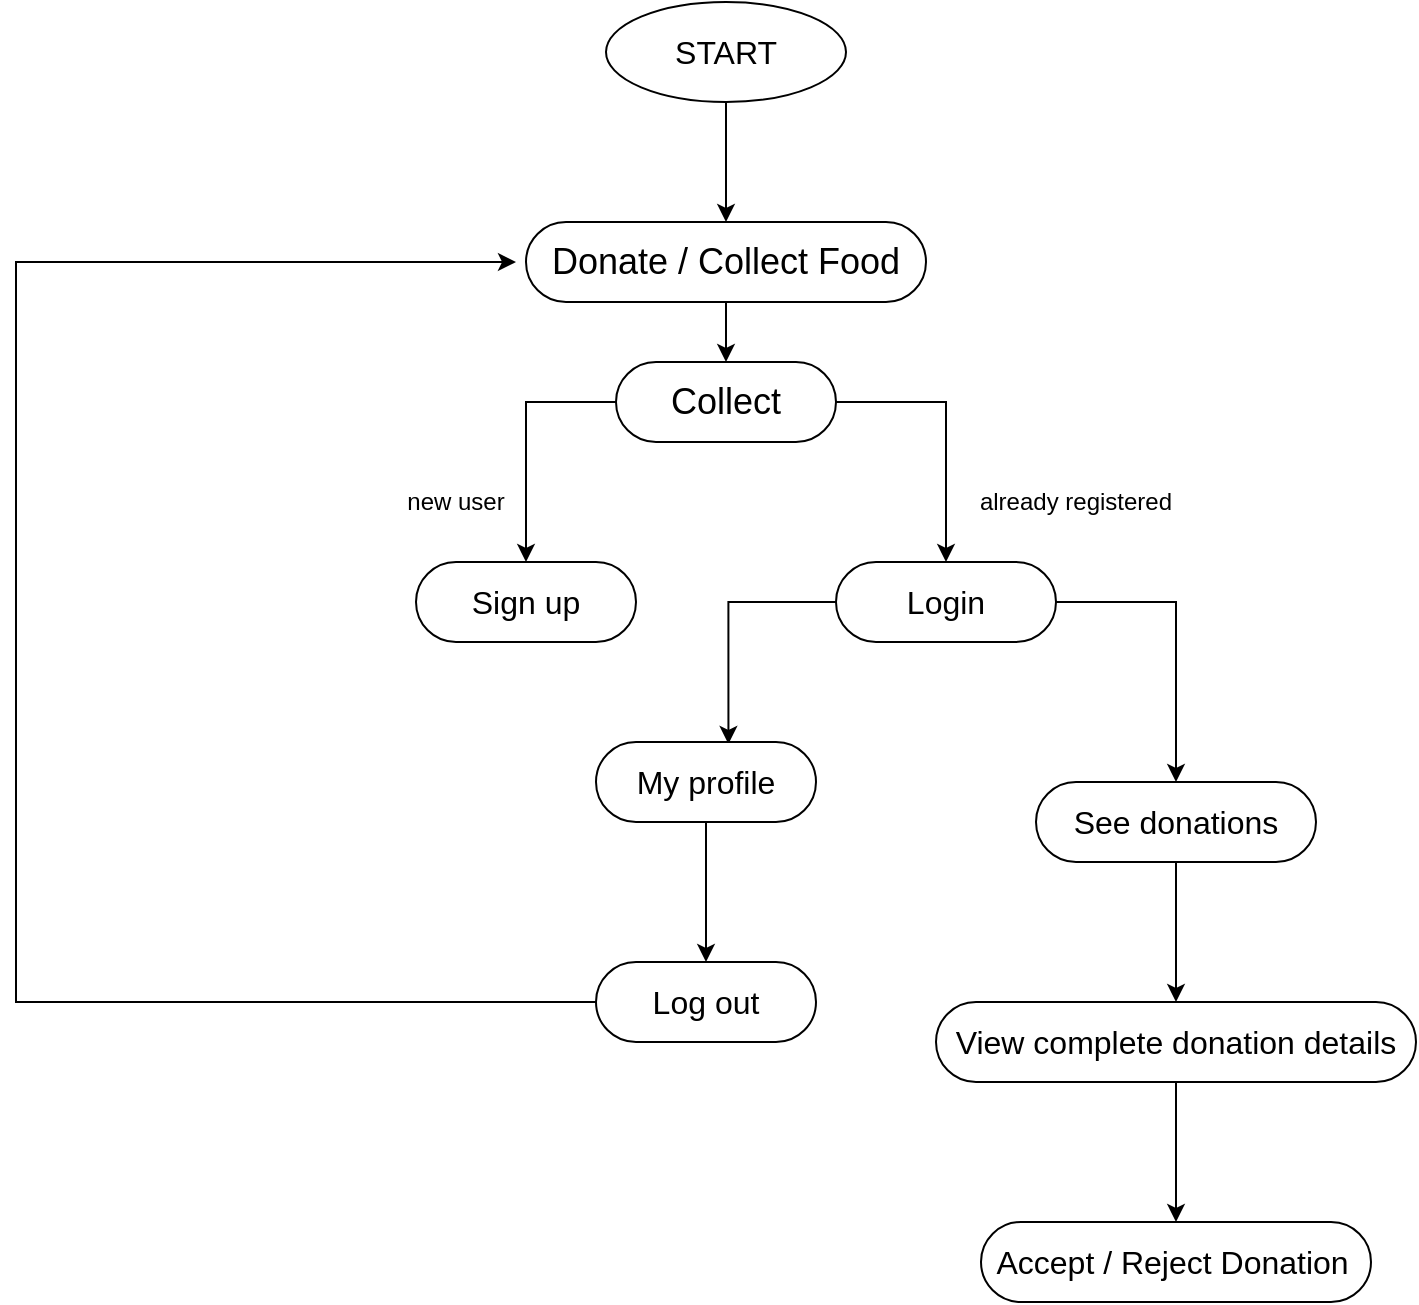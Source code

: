 <mxfile version="13.0.9" type="device"><diagram id="B4zFyGA_LAeFho5xhtVP" name="Page-1"><mxGraphModel dx="1221" dy="1851" grid="1" gridSize="10" guides="1" tooltips="1" connect="1" arrows="1" fold="1" page="1" pageScale="1" pageWidth="827" pageHeight="1169" math="0" shadow="0"><root><mxCell id="0"/><mxCell id="1" parent="0"/><mxCell id="cSUHggOhfSA0R7x_DYd--5" style="edgeStyle=orthogonalEdgeStyle;rounded=0;orthogonalLoop=1;jettySize=auto;html=1;" edge="1" parent="1" source="cSUHggOhfSA0R7x_DYd--1" target="cSUHggOhfSA0R7x_DYd--4"><mxGeometry relative="1" as="geometry"/></mxCell><mxCell id="cSUHggOhfSA0R7x_DYd--1" value="&lt;font style=&quot;font-size: 18px&quot;&gt;Donate / Collect Food&lt;/font&gt;" style="rounded=1;whiteSpace=wrap;html=1;arcSize=50;" vertex="1" parent="1"><mxGeometry x="315" y="-50" width="200" height="40" as="geometry"/></mxCell><mxCell id="cSUHggOhfSA0R7x_DYd--3" style="edgeStyle=orthogonalEdgeStyle;rounded=0;orthogonalLoop=1;jettySize=auto;html=1;entryX=0.5;entryY=0;entryDx=0;entryDy=0;" edge="1" parent="1" source="cSUHggOhfSA0R7x_DYd--2" target="cSUHggOhfSA0R7x_DYd--1"><mxGeometry relative="1" as="geometry"/></mxCell><mxCell id="cSUHggOhfSA0R7x_DYd--2" value="&lt;font style=&quot;font-size: 16px&quot;&gt;START&lt;/font&gt;" style="ellipse;whiteSpace=wrap;html=1;" vertex="1" parent="1"><mxGeometry x="355" y="-160" width="120" height="50" as="geometry"/></mxCell><mxCell id="cSUHggOhfSA0R7x_DYd--11" style="edgeStyle=orthogonalEdgeStyle;rounded=0;orthogonalLoop=1;jettySize=auto;html=1;" edge="1" parent="1" source="cSUHggOhfSA0R7x_DYd--4" target="cSUHggOhfSA0R7x_DYd--6"><mxGeometry relative="1" as="geometry"><Array as="points"><mxPoint x="315" y="40"/></Array></mxGeometry></mxCell><mxCell id="cSUHggOhfSA0R7x_DYd--12" style="edgeStyle=orthogonalEdgeStyle;rounded=0;orthogonalLoop=1;jettySize=auto;html=1;" edge="1" parent="1" source="cSUHggOhfSA0R7x_DYd--4" target="cSUHggOhfSA0R7x_DYd--7"><mxGeometry relative="1" as="geometry"><Array as="points"><mxPoint x="525" y="40"/></Array></mxGeometry></mxCell><mxCell id="cSUHggOhfSA0R7x_DYd--4" value="&lt;span style=&quot;font-size: 18px&quot;&gt;Collect&lt;/span&gt;" style="rounded=1;whiteSpace=wrap;html=1;arcSize=50;" vertex="1" parent="1"><mxGeometry x="360" y="20" width="110" height="40" as="geometry"/></mxCell><mxCell id="cSUHggOhfSA0R7x_DYd--6" value="&lt;span style=&quot;font-size: 16px&quot;&gt;Sign up&lt;/span&gt;" style="rounded=1;whiteSpace=wrap;html=1;arcSize=50;" vertex="1" parent="1"><mxGeometry x="260" y="120" width="110" height="40" as="geometry"/></mxCell><mxCell id="cSUHggOhfSA0R7x_DYd--13" style="edgeStyle=orthogonalEdgeStyle;rounded=0;orthogonalLoop=1;jettySize=auto;html=1;entryX=0.602;entryY=0.025;entryDx=0;entryDy=0;entryPerimeter=0;" edge="1" parent="1" source="cSUHggOhfSA0R7x_DYd--7" target="cSUHggOhfSA0R7x_DYd--10"><mxGeometry relative="1" as="geometry"/></mxCell><mxCell id="cSUHggOhfSA0R7x_DYd--18" style="edgeStyle=orthogonalEdgeStyle;rounded=0;orthogonalLoop=1;jettySize=auto;html=1;entryX=0.5;entryY=0;entryDx=0;entryDy=0;" edge="1" parent="1" source="cSUHggOhfSA0R7x_DYd--7" target="cSUHggOhfSA0R7x_DYd--17"><mxGeometry relative="1" as="geometry"><Array as="points"><mxPoint x="640" y="140"/><mxPoint x="640" y="210"/></Array></mxGeometry></mxCell><mxCell id="cSUHggOhfSA0R7x_DYd--7" value="&lt;font style=&quot;font-size: 16px&quot;&gt;Login&lt;/font&gt;" style="rounded=1;whiteSpace=wrap;html=1;arcSize=50;" vertex="1" parent="1"><mxGeometry x="470" y="120" width="110" height="40" as="geometry"/></mxCell><mxCell id="cSUHggOhfSA0R7x_DYd--8" value="new user" style="text;html=1;strokeColor=none;fillColor=none;align=center;verticalAlign=middle;whiteSpace=wrap;rounded=0;" vertex="1" parent="1"><mxGeometry x="250" y="80" width="60" height="20" as="geometry"/></mxCell><mxCell id="cSUHggOhfSA0R7x_DYd--9" value="already registered" style="text;html=1;strokeColor=none;fillColor=none;align=center;verticalAlign=middle;whiteSpace=wrap;rounded=0;" vertex="1" parent="1"><mxGeometry x="530" y="80" width="120" height="20" as="geometry"/></mxCell><mxCell id="cSUHggOhfSA0R7x_DYd--15" style="edgeStyle=orthogonalEdgeStyle;rounded=0;orthogonalLoop=1;jettySize=auto;html=1;" edge="1" parent="1" source="cSUHggOhfSA0R7x_DYd--10" target="cSUHggOhfSA0R7x_DYd--14"><mxGeometry relative="1" as="geometry"/></mxCell><mxCell id="cSUHggOhfSA0R7x_DYd--10" value="&lt;span style=&quot;font-size: 16px&quot;&gt;My profile&lt;/span&gt;" style="rounded=1;whiteSpace=wrap;html=1;arcSize=50;" vertex="1" parent="1"><mxGeometry x="350" y="210" width="110" height="40" as="geometry"/></mxCell><mxCell id="cSUHggOhfSA0R7x_DYd--16" style="edgeStyle=orthogonalEdgeStyle;rounded=0;orthogonalLoop=1;jettySize=auto;html=1;" edge="1" parent="1" source="cSUHggOhfSA0R7x_DYd--14"><mxGeometry relative="1" as="geometry"><mxPoint x="310" y="-30" as="targetPoint"/><Array as="points"><mxPoint x="60" y="340"/><mxPoint x="60" y="-30"/></Array></mxGeometry></mxCell><mxCell id="cSUHggOhfSA0R7x_DYd--14" value="&lt;span style=&quot;font-size: 16px&quot;&gt;Log out&lt;/span&gt;" style="rounded=1;whiteSpace=wrap;html=1;arcSize=50;" vertex="1" parent="1"><mxGeometry x="350" y="320" width="110" height="40" as="geometry"/></mxCell><mxCell id="cSUHggOhfSA0R7x_DYd--20" style="edgeStyle=orthogonalEdgeStyle;rounded=0;orthogonalLoop=1;jettySize=auto;html=1;" edge="1" parent="1" source="cSUHggOhfSA0R7x_DYd--17" target="cSUHggOhfSA0R7x_DYd--19"><mxGeometry relative="1" as="geometry"/></mxCell><mxCell id="cSUHggOhfSA0R7x_DYd--17" value="&lt;span style=&quot;font-size: 16px&quot;&gt;See donations&lt;/span&gt;" style="rounded=1;whiteSpace=wrap;html=1;arcSize=50;" vertex="1" parent="1"><mxGeometry x="570" y="230" width="140" height="40" as="geometry"/></mxCell><mxCell id="cSUHggOhfSA0R7x_DYd--22" style="edgeStyle=orthogonalEdgeStyle;rounded=0;orthogonalLoop=1;jettySize=auto;html=1;entryX=0.5;entryY=0;entryDx=0;entryDy=0;" edge="1" parent="1" source="cSUHggOhfSA0R7x_DYd--19" target="cSUHggOhfSA0R7x_DYd--21"><mxGeometry relative="1" as="geometry"/></mxCell><mxCell id="cSUHggOhfSA0R7x_DYd--19" value="&lt;span style=&quot;font-size: 16px&quot;&gt;View complete donation details&lt;/span&gt;" style="rounded=1;whiteSpace=wrap;html=1;arcSize=50;" vertex="1" parent="1"><mxGeometry x="520" y="340" width="240" height="40" as="geometry"/></mxCell><mxCell id="cSUHggOhfSA0R7x_DYd--21" value="&lt;span style=&quot;font-size: 16px&quot;&gt;Accept / Reject Donation&amp;nbsp;&lt;/span&gt;" style="rounded=1;whiteSpace=wrap;html=1;arcSize=50;" vertex="1" parent="1"><mxGeometry x="542.5" y="450" width="195" height="40" as="geometry"/></mxCell></root></mxGraphModel></diagram></mxfile>